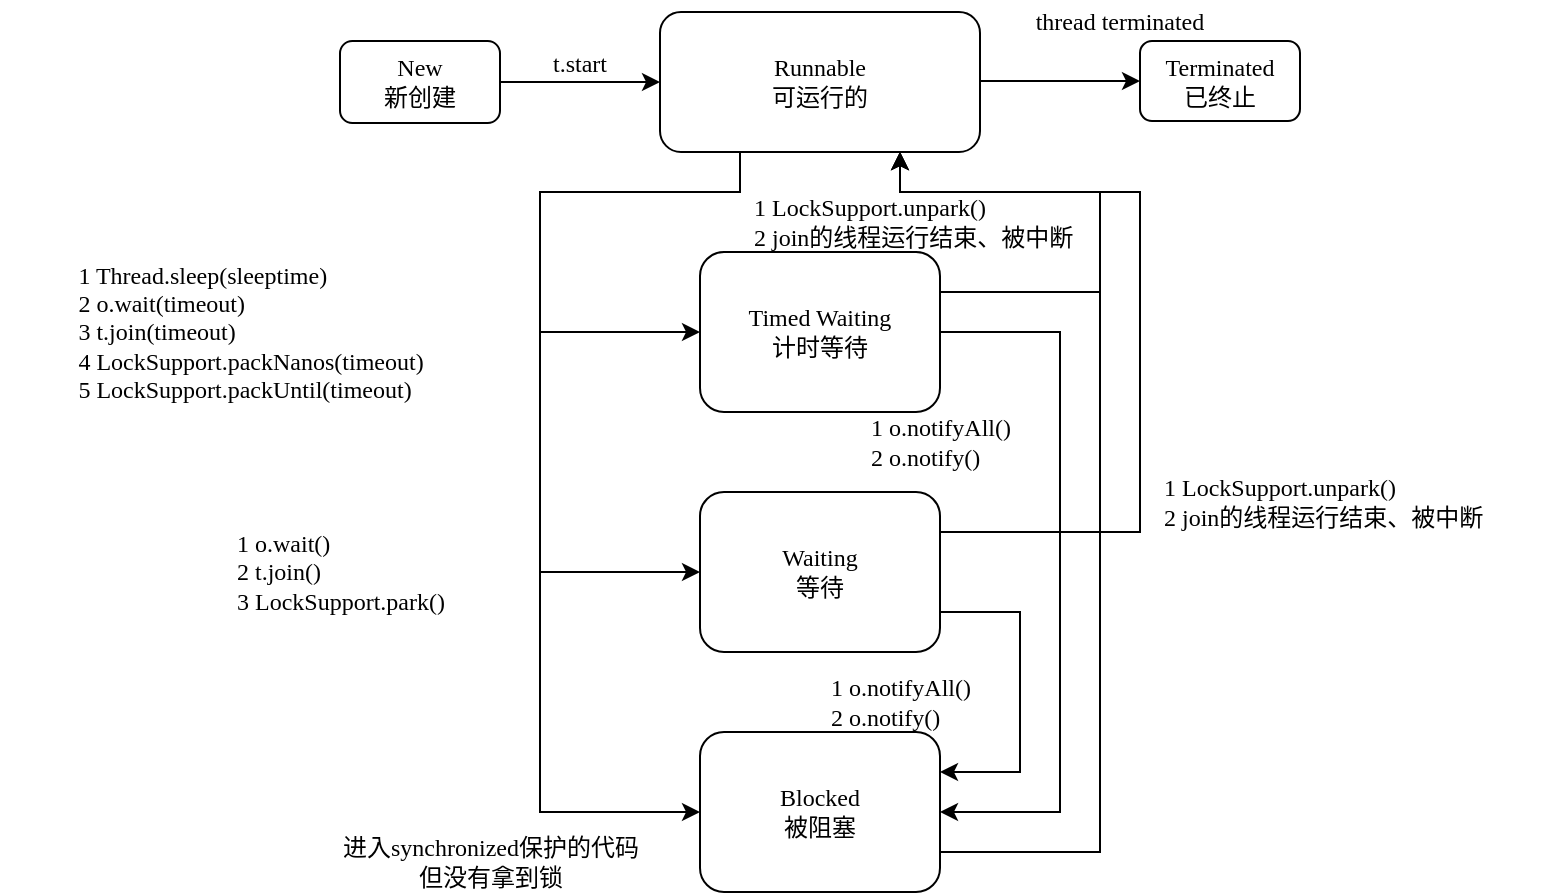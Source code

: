 <mxfile version="13.2.4" type="device" pages="2"><diagram id="ZHuIx6gnJfcai_jdS3PC" name="第 1 页"><mxGraphModel dx="1773" dy="680" grid="1" gridSize="10" guides="1" tooltips="1" connect="1" arrows="1" fold="1" page="1" pageScale="1" pageWidth="827" pageHeight="1169" math="0" shadow="0"><root><mxCell id="0"/><mxCell id="1" parent="0"/><mxCell id="wGkIusMHJg_6r-UIng51-11" style="edgeStyle=orthogonalEdgeStyle;rounded=0;orthogonalLoop=1;jettySize=auto;html=1;entryX=0;entryY=0.5;entryDx=0;entryDy=0;" parent="1" source="wGkIusMHJg_6r-UIng51-2" target="wGkIusMHJg_6r-UIng51-3" edge="1"><mxGeometry relative="1" as="geometry"/></mxCell><mxCell id="wGkIusMHJg_6r-UIng51-2" value="&lt;font face=&quot;Fira Mono for Powerline&quot;&gt;New&lt;/font&gt;&lt;br&gt;&lt;font face=&quot;楷体-简&quot;&gt;新创建&lt;/font&gt;" style="rounded=1;whiteSpace=wrap;html=1;" parent="1" vertex="1"><mxGeometry x="40" y="134.5" width="80" height="41" as="geometry"/></mxCell><mxCell id="wGkIusMHJg_6r-UIng51-12" style="edgeStyle=orthogonalEdgeStyle;rounded=0;orthogonalLoop=1;jettySize=auto;html=1;entryX=0;entryY=0.5;entryDx=0;entryDy=0;" parent="1" source="wGkIusMHJg_6r-UIng51-3" target="wGkIusMHJg_6r-UIng51-4" edge="1"><mxGeometry relative="1" as="geometry"><Array as="points"><mxPoint x="380" y="155"/></Array></mxGeometry></mxCell><mxCell id="wGkIusMHJg_6r-UIng51-19" style="edgeStyle=orthogonalEdgeStyle;rounded=0;orthogonalLoop=1;jettySize=auto;html=1;entryX=0;entryY=0.5;entryDx=0;entryDy=0;" parent="1" source="wGkIusMHJg_6r-UIng51-3" target="wGkIusMHJg_6r-UIng51-5" edge="1"><mxGeometry relative="1" as="geometry"><Array as="points"><mxPoint x="240" y="210"/><mxPoint x="140" y="210"/><mxPoint x="140" y="280"/></Array></mxGeometry></mxCell><mxCell id="wGkIusMHJg_6r-UIng51-23" style="edgeStyle=orthogonalEdgeStyle;rounded=0;orthogonalLoop=1;jettySize=auto;html=1;entryX=0;entryY=0.5;entryDx=0;entryDy=0;" parent="1" source="wGkIusMHJg_6r-UIng51-3" target="wGkIusMHJg_6r-UIng51-6" edge="1"><mxGeometry relative="1" as="geometry"><Array as="points"><mxPoint x="240" y="210"/><mxPoint x="140" y="210"/><mxPoint x="140" y="400"/></Array></mxGeometry></mxCell><mxCell id="wGkIusMHJg_6r-UIng51-25" style="edgeStyle=orthogonalEdgeStyle;rounded=0;orthogonalLoop=1;jettySize=auto;html=1;entryX=0;entryY=0.5;entryDx=0;entryDy=0;" parent="1" source="wGkIusMHJg_6r-UIng51-3" target="wGkIusMHJg_6r-UIng51-7" edge="1"><mxGeometry relative="1" as="geometry"><Array as="points"><mxPoint x="240" y="210"/><mxPoint x="140" y="210"/><mxPoint x="140" y="520"/></Array></mxGeometry></mxCell><mxCell id="wGkIusMHJg_6r-UIng51-3" value="&lt;font face=&quot;Fira Mono for Powerline&quot;&gt;Runnable&lt;br&gt;&lt;/font&gt;&lt;font face=&quot;楷体-简&quot;&gt;可运行的&lt;/font&gt;" style="rounded=1;whiteSpace=wrap;html=1;" parent="1" vertex="1"><mxGeometry x="200" y="120" width="160" height="70" as="geometry"/></mxCell><mxCell id="wGkIusMHJg_6r-UIng51-4" value="&lt;font face=&quot;Fira Mono for Powerline&quot;&gt;Terminated&lt;/font&gt;&lt;br&gt;&lt;font face=&quot;楷体-简&quot;&gt;已终止&lt;/font&gt;" style="rounded=1;whiteSpace=wrap;html=1;" parent="1" vertex="1"><mxGeometry x="440" y="134.5" width="80" height="40" as="geometry"/></mxCell><mxCell id="wGkIusMHJg_6r-UIng51-27" style="edgeStyle=orthogonalEdgeStyle;rounded=0;orthogonalLoop=1;jettySize=auto;html=1;entryX=0.75;entryY=1;entryDx=0;entryDy=0;" parent="1" source="wGkIusMHJg_6r-UIng51-5" target="wGkIusMHJg_6r-UIng51-3" edge="1"><mxGeometry relative="1" as="geometry"><Array as="points"><mxPoint x="420" y="260"/><mxPoint x="420" y="210"/><mxPoint x="320" y="210"/></Array></mxGeometry></mxCell><mxCell id="wGkIusMHJg_6r-UIng51-29" style="edgeStyle=orthogonalEdgeStyle;rounded=0;orthogonalLoop=1;jettySize=auto;html=1;entryX=1;entryY=0.5;entryDx=0;entryDy=0;" parent="1" source="wGkIusMHJg_6r-UIng51-5" target="wGkIusMHJg_6r-UIng51-7" edge="1"><mxGeometry relative="1" as="geometry"><Array as="points"><mxPoint x="400" y="280"/><mxPoint x="400" y="520"/></Array></mxGeometry></mxCell><mxCell id="wGkIusMHJg_6r-UIng51-5" value="&lt;font face=&quot;Fira Mono for Powerline&quot;&gt;Timed Waiting&lt;/font&gt;&lt;br&gt;&lt;font face=&quot;楷体-简&quot;&gt;计时等待&lt;/font&gt;" style="rounded=1;whiteSpace=wrap;html=1;" parent="1" vertex="1"><mxGeometry x="220" y="240" width="120" height="80" as="geometry"/></mxCell><mxCell id="wGkIusMHJg_6r-UIng51-30" style="edgeStyle=orthogonalEdgeStyle;rounded=0;orthogonalLoop=1;jettySize=auto;html=1;entryX=1;entryY=0.25;entryDx=0;entryDy=0;" parent="1" source="wGkIusMHJg_6r-UIng51-6" target="wGkIusMHJg_6r-UIng51-7" edge="1"><mxGeometry relative="1" as="geometry"><Array as="points"><mxPoint x="380" y="420"/><mxPoint x="380" y="500"/></Array></mxGeometry></mxCell><mxCell id="wGkIusMHJg_6r-UIng51-31" style="edgeStyle=orthogonalEdgeStyle;rounded=0;orthogonalLoop=1;jettySize=auto;html=1;entryX=0.75;entryY=1;entryDx=0;entryDy=0;" parent="1" source="wGkIusMHJg_6r-UIng51-6" target="wGkIusMHJg_6r-UIng51-3" edge="1"><mxGeometry relative="1" as="geometry"><Array as="points"><mxPoint x="440" y="380"/><mxPoint x="440" y="210"/><mxPoint x="320" y="210"/></Array></mxGeometry></mxCell><mxCell id="wGkIusMHJg_6r-UIng51-6" value="&lt;font face=&quot;Fira Mono for Powerline&quot;&gt;Waiting&lt;/font&gt;&lt;br&gt;&lt;font face=&quot;楷体-简&quot;&gt;等待&lt;/font&gt;" style="rounded=1;whiteSpace=wrap;html=1;" parent="1" vertex="1"><mxGeometry x="220" y="360" width="120" height="80" as="geometry"/></mxCell><mxCell id="wGkIusMHJg_6r-UIng51-26" style="edgeStyle=orthogonalEdgeStyle;rounded=0;orthogonalLoop=1;jettySize=auto;html=1;entryX=0.75;entryY=1;entryDx=0;entryDy=0;" parent="1" source="wGkIusMHJg_6r-UIng51-7" target="wGkIusMHJg_6r-UIng51-3" edge="1"><mxGeometry relative="1" as="geometry"><Array as="points"><mxPoint x="420" y="540"/><mxPoint x="420" y="210"/><mxPoint x="320" y="210"/></Array></mxGeometry></mxCell><mxCell id="wGkIusMHJg_6r-UIng51-7" value="&lt;font face=&quot;Fira Mono for Powerline&quot;&gt;Blocked&lt;/font&gt;&lt;br&gt;&lt;font face=&quot;楷体-简&quot;&gt;被阻塞&lt;/font&gt;" style="rounded=1;whiteSpace=wrap;html=1;" parent="1" vertex="1"><mxGeometry x="220" y="480" width="120" height="80" as="geometry"/></mxCell><mxCell id="wGkIusMHJg_6r-UIng51-13" value="&lt;span style=&quot;font-family: &amp;#34;fira mono for powerline&amp;#34;&quot;&gt;t.start&lt;/span&gt;" style="text;html=1;strokeColor=none;fillColor=none;align=center;verticalAlign=middle;whiteSpace=wrap;rounded=0;" parent="1" vertex="1"><mxGeometry x="130" y="135.5" width="60" height="20" as="geometry"/></mxCell><mxCell id="wGkIusMHJg_6r-UIng51-16" value="&lt;span style=&quot;font-family: &amp;#34;fira mono for powerline&amp;#34;&quot;&gt;thread terminated&lt;/span&gt;" style="text;html=1;strokeColor=none;fillColor=none;align=center;verticalAlign=middle;whiteSpace=wrap;rounded=0;" parent="1" vertex="1"><mxGeometry x="360" y="114.5" width="140" height="20" as="geometry"/></mxCell><mxCell id="wGkIusMHJg_6r-UIng51-32" value="&lt;div style=&quot;text-align: left&quot;&gt;&lt;span style=&quot;font-family: &amp;#34;fira mono for powerline&amp;#34;&quot;&gt;1 Thread.sleep(sleeptime)&lt;/span&gt;&lt;/div&gt;&lt;font face=&quot;Fira Mono for Powerline&quot;&gt;&lt;div style=&quot;text-align: left&quot;&gt;&lt;span&gt;2 o.wait(timeout)&lt;/span&gt;&lt;/div&gt;&lt;div style=&quot;text-align: left&quot;&gt;&lt;span&gt;3 t.join(timeout)&lt;/span&gt;&lt;/div&gt;&lt;div style=&quot;text-align: left&quot;&gt;&lt;span&gt;4 LockSupport.packNanos(timeout)&lt;/span&gt;&lt;/div&gt;&lt;div style=&quot;text-align: left&quot;&gt;&lt;span&gt;5 LockSupport.packUntil(timeout)&lt;/span&gt;&lt;/div&gt;&lt;/font&gt;" style="text;html=1;align=center;verticalAlign=middle;resizable=0;points=[];autosize=1;" parent="1" vertex="1"><mxGeometry x="-130" y="240" width="250" height="80" as="geometry"/></mxCell><mxCell id="wGkIusMHJg_6r-UIng51-33" value="&lt;div style=&quot;text-align: left&quot;&gt;&lt;span style=&quot;font-family: &amp;#34;fira mono for powerline&amp;#34;&quot;&gt;1&amp;nbsp;&lt;/span&gt;&lt;span style=&quot;font-family: &amp;#34;fira mono for powerline&amp;#34;&quot;&gt;o.wait()&lt;/span&gt;&lt;/div&gt;&lt;font face=&quot;Fira Mono for Powerline&quot;&gt;&lt;div style=&quot;text-align: left&quot;&gt;&lt;span&gt;2 t.join()&lt;/span&gt;&lt;/div&gt;&lt;div style=&quot;text-align: left&quot;&gt;&lt;span&gt;3 LockSupport.park(&lt;/span&gt;&lt;span&gt;)&lt;/span&gt;&lt;/div&gt;&lt;/font&gt;" style="text;html=1;align=center;verticalAlign=middle;resizable=0;points=[];autosize=1;" parent="1" vertex="1"><mxGeometry x="-40" y="375" width="160" height="50" as="geometry"/></mxCell><mxCell id="wGkIusMHJg_6r-UIng51-34" value="进入&lt;font face=&quot;Fira Mono for Powerline&quot;&gt;synchronized&lt;/font&gt;保护的代码&lt;br&gt;但没有拿到锁" style="text;html=1;align=center;verticalAlign=middle;resizable=0;points=[];autosize=1;" parent="1" vertex="1"><mxGeometry x="20" y="530" width="190" height="30" as="geometry"/></mxCell><mxCell id="wGkIusMHJg_6r-UIng51-35" value="&lt;div style=&quot;text-align: left&quot;&gt;&lt;span&gt;&lt;font face=&quot;Fira Mono for Powerline&quot;&gt;1 o.notifyAll()&lt;/font&gt;&lt;/span&gt;&lt;/div&gt;&lt;div style=&quot;text-align: left&quot;&gt;&lt;span&gt;&lt;font face=&quot;Fira Mono for Powerline&quot;&gt;2 o.notify()&lt;/font&gt;&lt;/span&gt;&lt;/div&gt;" style="text;html=1;align=center;verticalAlign=middle;resizable=0;points=[];autosize=1;" parent="1" vertex="1"><mxGeometry x="260" y="450" width="120" height="30" as="geometry"/></mxCell><mxCell id="wGkIusMHJg_6r-UIng51-36" value="&lt;div style=&quot;text-align: left&quot;&gt;&lt;span&gt;&lt;font face=&quot;Fira Mono for Powerline&quot;&gt;1 o.notifyAll()&lt;/font&gt;&lt;/span&gt;&lt;/div&gt;&lt;div style=&quot;text-align: left&quot;&gt;&lt;span&gt;&lt;font face=&quot;Fira Mono for Powerline&quot;&gt;2 o.notify()&lt;/font&gt;&lt;/span&gt;&lt;/div&gt;" style="text;html=1;align=center;verticalAlign=middle;resizable=0;points=[];autosize=1;" parent="1" vertex="1"><mxGeometry x="280" y="320" width="120" height="30" as="geometry"/></mxCell><mxCell id="wGkIusMHJg_6r-UIng51-37" value="&lt;div&gt;&lt;span&gt;&lt;font face=&quot;Fira Mono for Powerline&quot;&gt;1 LockSupport.unpark()&lt;/font&gt;&lt;/span&gt;&lt;/div&gt;&lt;div&gt;&lt;span&gt;&lt;font face=&quot;Fira Mono for Powerline&quot;&gt;2 join的线程运行结束、被中断&lt;/font&gt;&lt;/span&gt;&lt;/div&gt;" style="text;html=1;align=left;verticalAlign=middle;resizable=0;points=[];autosize=1;" parent="1" vertex="1"><mxGeometry x="450" y="350" width="190" height="30" as="geometry"/></mxCell><mxCell id="wGkIusMHJg_6r-UIng51-38" value="&lt;div&gt;&lt;span&gt;&lt;font face=&quot;Fira Mono for Powerline&quot;&gt;1 LockSupport.unpark()&lt;/font&gt;&lt;/span&gt;&lt;/div&gt;&lt;div&gt;&lt;span&gt;&lt;font face=&quot;Fira Mono for Powerline&quot;&gt;2 join的线程运行结束、被中断&lt;/font&gt;&lt;/span&gt;&lt;/div&gt;" style="text;html=1;align=left;verticalAlign=middle;resizable=0;points=[];autosize=1;" parent="1" vertex="1"><mxGeometry x="245" y="210" width="190" height="30" as="geometry"/></mxCell></root></mxGraphModel></diagram><diagram id="3IN0OplT6k2pnYFdR_rt" name="第 2 页"><mxGraphModel dx="946" dy="680" grid="1" gridSize="10" guides="1" tooltips="1" connect="1" arrows="1" fold="1" page="1" pageScale="1" pageWidth="827" pageHeight="1169" math="0" shadow="0"><root><mxCell id="NVRqlq_H-mZiEWi659qx-0"/><mxCell id="NVRqlq_H-mZiEWi659qx-1" parent="NVRqlq_H-mZiEWi659qx-0"/><mxCell id="NVRqlq_H-mZiEWi659qx-2" value="" style="rounded=0;whiteSpace=wrap;html=1;" vertex="1" parent="NVRqlq_H-mZiEWi659qx-1"><mxGeometry x="320" y="240" width="60" height="40" as="geometry"/></mxCell><mxCell id="NVRqlq_H-mZiEWi659qx-3" value="" style="rounded=0;whiteSpace=wrap;html=1;" vertex="1" parent="NVRqlq_H-mZiEWi659qx-1"><mxGeometry x="380" y="240" width="60" height="40" as="geometry"/></mxCell><mxCell id="NVRqlq_H-mZiEWi659qx-4" value="" style="rounded=0;whiteSpace=wrap;html=1;" vertex="1" parent="NVRqlq_H-mZiEWi659qx-1"><mxGeometry x="440" y="240" width="60" height="40" as="geometry"/></mxCell><mxCell id="NVRqlq_H-mZiEWi659qx-5" value="" style="rounded=0;whiteSpace=wrap;html=1;" vertex="1" parent="NVRqlq_H-mZiEWi659qx-1"><mxGeometry x="500" y="240" width="60" height="40" as="geometry"/></mxCell><mxCell id="NVRqlq_H-mZiEWi659qx-6" value="" style="rounded=0;whiteSpace=wrap;html=1;" vertex="1" parent="NVRqlq_H-mZiEWi659qx-1"><mxGeometry x="560" y="240" width="60" height="40" as="geometry"/></mxCell><mxCell id="NVRqlq_H-mZiEWi659qx-7" value="" style="rounded=0;whiteSpace=wrap;html=1;" vertex="1" parent="NVRqlq_H-mZiEWi659qx-1"><mxGeometry x="620" y="240" width="60" height="40" as="geometry"/></mxCell><mxCell id="NVRqlq_H-mZiEWi659qx-8" value="&lt;font style=&quot;font-size: 24px&quot;&gt;阻塞队列&lt;/font&gt;" style="text;html=1;align=center;verticalAlign=middle;resizable=0;points=[];autosize=1;" vertex="1" parent="NVRqlq_H-mZiEWi659qx-1"><mxGeometry x="440" y="203" width="110" height="20" as="geometry"/></mxCell><mxCell id="NVRqlq_H-mZiEWi659qx-9" value="&lt;font style=&quot;font-size: 24px&quot;&gt;消费者线程&lt;/font&gt;" style="text;html=1;align=center;verticalAlign=middle;resizable=0;points=[];autosize=1;" vertex="1" parent="NVRqlq_H-mZiEWi659qx-1"><mxGeometry x="240" y="460" width="140" height="20" as="geometry"/></mxCell><mxCell id="NVRqlq_H-mZiEWi659qx-10" value="&lt;font style=&quot;font-size: 24px&quot;&gt;生产者线程&lt;/font&gt;" style="text;html=1;align=center;verticalAlign=middle;resizable=0;points=[];autosize=1;" vertex="1" parent="NVRqlq_H-mZiEWi659qx-1"><mxGeometry x="640" y="460" width="140" height="20" as="geometry"/></mxCell><mxCell id="NVRqlq_H-mZiEWi659qx-11" value="" style="endArrow=classic;html=1;" edge="1" parent="NVRqlq_H-mZiEWi659qx-1"><mxGeometry width="50" height="50" relative="1" as="geometry"><mxPoint x="300" y="290" as="sourcePoint"/><mxPoint x="300" y="440" as="targetPoint"/></mxGeometry></mxCell><mxCell id="NVRqlq_H-mZiEWi659qx-12" value="" style="endArrow=classic;html=1;" edge="1" parent="NVRqlq_H-mZiEWi659qx-1"><mxGeometry width="50" height="50" relative="1" as="geometry"><mxPoint x="320" y="290" as="sourcePoint"/><mxPoint x="320" y="440" as="targetPoint"/></mxGeometry></mxCell><mxCell id="NVRqlq_H-mZiEWi659qx-13" value="" style="endArrow=classic;html=1;" edge="1" parent="NVRqlq_H-mZiEWi659qx-1"><mxGeometry width="50" height="50" relative="1" as="geometry"><mxPoint x="690" y="440" as="sourcePoint"/><mxPoint x="690" y="290" as="targetPoint"/></mxGeometry></mxCell><mxCell id="NVRqlq_H-mZiEWi659qx-14" value="" style="endArrow=classic;html=1;" edge="1" parent="NVRqlq_H-mZiEWi659qx-1"><mxGeometry width="50" height="50" relative="1" as="geometry"><mxPoint x="709.5" y="440" as="sourcePoint"/><mxPoint x="709.5" y="290" as="targetPoint"/></mxGeometry></mxCell><mxCell id="NVRqlq_H-mZiEWi659qx-15" value="" style="endArrow=classic;html=1;dashed=1;" edge="1" parent="NVRqlq_H-mZiEWi659qx-1"><mxGeometry width="50" height="50" relative="1" as="geometry"><mxPoint x="650" y="340" as="sourcePoint"/><mxPoint x="360" y="340" as="targetPoint"/></mxGeometry></mxCell><mxCell id="NVRqlq_H-mZiEWi659qx-16" value="" style="endArrow=classic;html=1;dashed=1;" edge="1" parent="NVRqlq_H-mZiEWi659qx-1"><mxGeometry width="50" height="50" relative="1" as="geometry"><mxPoint x="360" y="400" as="sourcePoint"/><mxPoint x="650" y="400" as="targetPoint"/><Array as="points"><mxPoint x="500" y="400"/></Array></mxGeometry></mxCell><mxCell id="NVRqlq_H-mZiEWi659qx-17" value="&lt;font style=&quot;font-size: 24px&quot; face=&quot;楷体-简&quot;&gt;空就阻塞&lt;/font&gt;" style="text;html=1;align=center;verticalAlign=middle;resizable=0;points=[];autosize=1;" vertex="1" parent="NVRqlq_H-mZiEWi659qx-1"><mxGeometry x="180" y="360" width="110" height="20" as="geometry"/></mxCell><mxCell id="NVRqlq_H-mZiEWi659qx-18" value="&lt;font style=&quot;font-size: 24px&quot; face=&quot;楷体-简&quot;&gt;满了就阻塞&lt;/font&gt;" style="text;html=1;align=center;verticalAlign=middle;resizable=0;points=[];autosize=1;" vertex="1" parent="NVRqlq_H-mZiEWi659qx-1"><mxGeometry x="725" y="360" width="140" height="20" as="geometry"/></mxCell><mxCell id="NVRqlq_H-mZiEWi659qx-19" value="&lt;font face=&quot;楷体-简&quot;&gt;&lt;span style=&quot;font-size: 24px&quot;&gt;队列非空就提醒消费者&lt;/span&gt;&lt;/font&gt;" style="text;html=1;align=center;verticalAlign=middle;resizable=0;points=[];autosize=1;" vertex="1" parent="NVRqlq_H-mZiEWi659qx-1"><mxGeometry x="365" y="310" width="260" height="20" as="geometry"/></mxCell><mxCell id="NVRqlq_H-mZiEWi659qx-20" value="&lt;font face=&quot;楷体-简&quot;&gt;&lt;span style=&quot;font-size: 24px&quot;&gt;队列非满就提醒生产者&lt;/span&gt;&lt;/font&gt;" style="text;html=1;align=center;verticalAlign=middle;resizable=0;points=[];autosize=1;" vertex="1" parent="NVRqlq_H-mZiEWi659qx-1"><mxGeometry x="365" y="410" width="260" height="20" as="geometry"/></mxCell></root></mxGraphModel></diagram></mxfile>